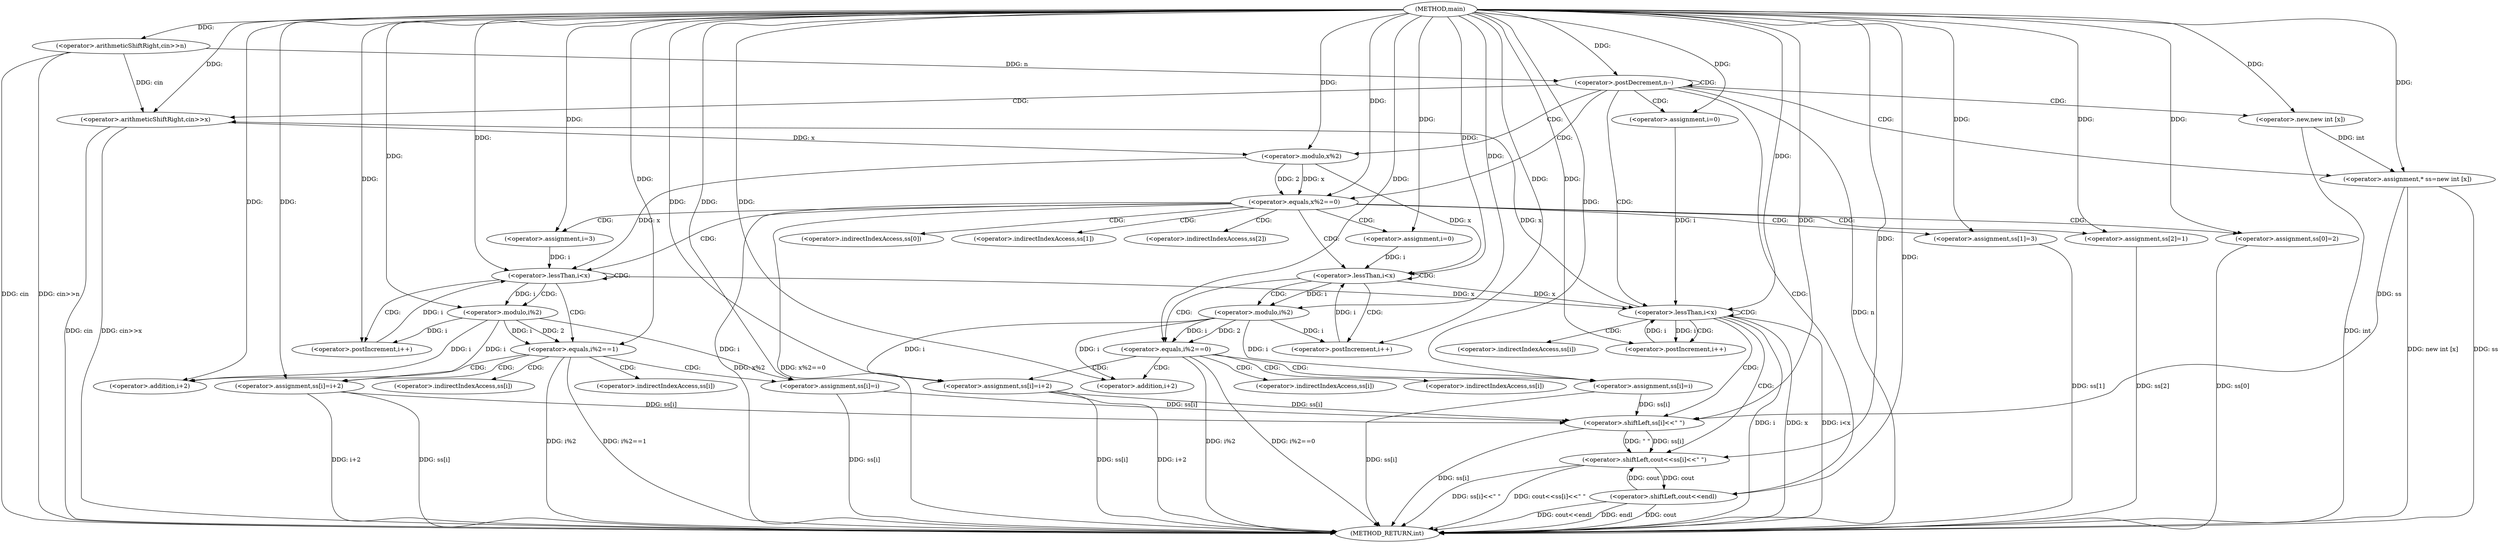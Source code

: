digraph "main" {  
"1000101" [label = "(METHOD,main)" ]
"1000229" [label = "(METHOD_RETURN,int)" ]
"1000104" [label = "(<operator>.arithmeticShiftRight,cin>>n)" ]
"1000108" [label = "(<operator>.postDecrement,n--)" ]
"1000112" [label = "(<operator>.arithmeticShiftRight,cin>>x)" ]
"1000116" [label = "(<operator>.assignment,* ss=new int [x])" ]
"1000226" [label = "(<operator>.shiftLeft,cout<<endl)" ]
"1000121" [label = "(<operator>.equals,x%2==0)" ]
"1000210" [label = "(<operator>.assignment,i=0)" ]
"1000213" [label = "(<operator>.lessThan,i<x)" ]
"1000216" [label = "(<operator>.postIncrement,i++)" ]
"1000118" [label = "(<operator>.new,new int [x])" ]
"1000219" [label = "(<operator>.shiftLeft,cout<<ss[i]<<\" \")" ]
"1000122" [label = "(<operator>.modulo,x%2)" ]
"1000129" [label = "(<operator>.assignment,i=0)" ]
"1000132" [label = "(<operator>.lessThan,i<x)" ]
"1000135" [label = "(<operator>.postIncrement,i++)" ]
"1000161" [label = "(<operator>.assignment,ss[0]=2)" ]
"1000166" [label = "(<operator>.assignment,ss[1]=3)" ]
"1000171" [label = "(<operator>.assignment,ss[2]=1)" ]
"1000178" [label = "(<operator>.assignment,i=3)" ]
"1000181" [label = "(<operator>.lessThan,i<x)" ]
"1000184" [label = "(<operator>.postIncrement,i++)" ]
"1000221" [label = "(<operator>.shiftLeft,ss[i]<<\" \")" ]
"1000139" [label = "(<operator>.equals,i%2==0)" ]
"1000145" [label = "(<operator>.assignment,ss[i]=i+2)" ]
"1000188" [label = "(<operator>.equals,i%2==1)" ]
"1000140" [label = "(<operator>.modulo,i%2)" ]
"1000154" [label = "(<operator>.assignment,ss[i]=i)" ]
"1000194" [label = "(<operator>.assignment,ss[i]=i+2)" ]
"1000149" [label = "(<operator>.addition,i+2)" ]
"1000189" [label = "(<operator>.modulo,i%2)" ]
"1000203" [label = "(<operator>.assignment,ss[i]=i)" ]
"1000198" [label = "(<operator>.addition,i+2)" ]
"1000162" [label = "(<operator>.indirectIndexAccess,ss[0])" ]
"1000167" [label = "(<operator>.indirectIndexAccess,ss[1])" ]
"1000172" [label = "(<operator>.indirectIndexAccess,ss[2])" ]
"1000222" [label = "(<operator>.indirectIndexAccess,ss[i])" ]
"1000146" [label = "(<operator>.indirectIndexAccess,ss[i])" ]
"1000155" [label = "(<operator>.indirectIndexAccess,ss[i])" ]
"1000195" [label = "(<operator>.indirectIndexAccess,ss[i])" ]
"1000204" [label = "(<operator>.indirectIndexAccess,ss[i])" ]
  "1000104" -> "1000229"  [ label = "DDG: cin"] 
  "1000104" -> "1000229"  [ label = "DDG: cin>>n"] 
  "1000108" -> "1000229"  [ label = "DDG: n"] 
  "1000112" -> "1000229"  [ label = "DDG: cin"] 
  "1000112" -> "1000229"  [ label = "DDG: cin>>x"] 
  "1000116" -> "1000229"  [ label = "DDG: ss"] 
  "1000116" -> "1000229"  [ label = "DDG: new int [x]"] 
  "1000121" -> "1000229"  [ label = "DDG: x%2"] 
  "1000121" -> "1000229"  [ label = "DDG: x%2==0"] 
  "1000161" -> "1000229"  [ label = "DDG: ss[0]"] 
  "1000166" -> "1000229"  [ label = "DDG: ss[1]"] 
  "1000171" -> "1000229"  [ label = "DDG: ss[2]"] 
  "1000188" -> "1000229"  [ label = "DDG: i%2"] 
  "1000188" -> "1000229"  [ label = "DDG: i%2==1"] 
  "1000203" -> "1000229"  [ label = "DDG: ss[i]"] 
  "1000194" -> "1000229"  [ label = "DDG: ss[i]"] 
  "1000194" -> "1000229"  [ label = "DDG: i+2"] 
  "1000213" -> "1000229"  [ label = "DDG: i"] 
  "1000213" -> "1000229"  [ label = "DDG: x"] 
  "1000213" -> "1000229"  [ label = "DDG: i<x"] 
  "1000226" -> "1000229"  [ label = "DDG: cout"] 
  "1000226" -> "1000229"  [ label = "DDG: cout<<endl"] 
  "1000221" -> "1000229"  [ label = "DDG: ss[i]"] 
  "1000219" -> "1000229"  [ label = "DDG: ss[i]<<\" \""] 
  "1000219" -> "1000229"  [ label = "DDG: cout<<ss[i]<<\" \""] 
  "1000139" -> "1000229"  [ label = "DDG: i%2"] 
  "1000139" -> "1000229"  [ label = "DDG: i%2==0"] 
  "1000154" -> "1000229"  [ label = "DDG: ss[i]"] 
  "1000145" -> "1000229"  [ label = "DDG: ss[i]"] 
  "1000145" -> "1000229"  [ label = "DDG: i+2"] 
  "1000118" -> "1000229"  [ label = "DDG: int"] 
  "1000226" -> "1000229"  [ label = "DDG: endl"] 
  "1000101" -> "1000104"  [ label = "DDG: "] 
  "1000104" -> "1000108"  [ label = "DDG: n"] 
  "1000101" -> "1000108"  [ label = "DDG: "] 
  "1000118" -> "1000116"  [ label = "DDG: int"] 
  "1000104" -> "1000112"  [ label = "DDG: cin"] 
  "1000101" -> "1000112"  [ label = "DDG: "] 
  "1000213" -> "1000112"  [ label = "DDG: x"] 
  "1000101" -> "1000116"  [ label = "DDG: "] 
  "1000101" -> "1000210"  [ label = "DDG: "] 
  "1000219" -> "1000226"  [ label = "DDG: cout"] 
  "1000101" -> "1000226"  [ label = "DDG: "] 
  "1000101" -> "1000118"  [ label = "DDG: "] 
  "1000122" -> "1000121"  [ label = "DDG: x"] 
  "1000122" -> "1000121"  [ label = "DDG: 2"] 
  "1000101" -> "1000121"  [ label = "DDG: "] 
  "1000210" -> "1000213"  [ label = "DDG: i"] 
  "1000216" -> "1000213"  [ label = "DDG: i"] 
  "1000101" -> "1000213"  [ label = "DDG: "] 
  "1000181" -> "1000213"  [ label = "DDG: x"] 
  "1000132" -> "1000213"  [ label = "DDG: x"] 
  "1000213" -> "1000216"  [ label = "DDG: i"] 
  "1000101" -> "1000216"  [ label = "DDG: "] 
  "1000112" -> "1000122"  [ label = "DDG: x"] 
  "1000101" -> "1000122"  [ label = "DDG: "] 
  "1000101" -> "1000129"  [ label = "DDG: "] 
  "1000101" -> "1000161"  [ label = "DDG: "] 
  "1000101" -> "1000166"  [ label = "DDG: "] 
  "1000101" -> "1000171"  [ label = "DDG: "] 
  "1000226" -> "1000219"  [ label = "DDG: cout"] 
  "1000101" -> "1000219"  [ label = "DDG: "] 
  "1000221" -> "1000219"  [ label = "DDG: ss[i]"] 
  "1000221" -> "1000219"  [ label = "DDG: \" \""] 
  "1000129" -> "1000132"  [ label = "DDG: i"] 
  "1000135" -> "1000132"  [ label = "DDG: i"] 
  "1000101" -> "1000132"  [ label = "DDG: "] 
  "1000122" -> "1000132"  [ label = "DDG: x"] 
  "1000101" -> "1000135"  [ label = "DDG: "] 
  "1000140" -> "1000135"  [ label = "DDG: i"] 
  "1000101" -> "1000178"  [ label = "DDG: "] 
  "1000116" -> "1000221"  [ label = "DDG: ss"] 
  "1000203" -> "1000221"  [ label = "DDG: ss[i]"] 
  "1000194" -> "1000221"  [ label = "DDG: ss[i]"] 
  "1000154" -> "1000221"  [ label = "DDG: ss[i]"] 
  "1000145" -> "1000221"  [ label = "DDG: ss[i]"] 
  "1000101" -> "1000221"  [ label = "DDG: "] 
  "1000178" -> "1000181"  [ label = "DDG: i"] 
  "1000184" -> "1000181"  [ label = "DDG: i"] 
  "1000101" -> "1000181"  [ label = "DDG: "] 
  "1000122" -> "1000181"  [ label = "DDG: x"] 
  "1000101" -> "1000184"  [ label = "DDG: "] 
  "1000189" -> "1000184"  [ label = "DDG: i"] 
  "1000140" -> "1000139"  [ label = "DDG: 2"] 
  "1000140" -> "1000139"  [ label = "DDG: i"] 
  "1000101" -> "1000139"  [ label = "DDG: "] 
  "1000101" -> "1000145"  [ label = "DDG: "] 
  "1000140" -> "1000145"  [ label = "DDG: i"] 
  "1000132" -> "1000140"  [ label = "DDG: i"] 
  "1000101" -> "1000140"  [ label = "DDG: "] 
  "1000140" -> "1000154"  [ label = "DDG: i"] 
  "1000101" -> "1000154"  [ label = "DDG: "] 
  "1000189" -> "1000188"  [ label = "DDG: 2"] 
  "1000189" -> "1000188"  [ label = "DDG: i"] 
  "1000101" -> "1000188"  [ label = "DDG: "] 
  "1000101" -> "1000194"  [ label = "DDG: "] 
  "1000189" -> "1000194"  [ label = "DDG: i"] 
  "1000140" -> "1000149"  [ label = "DDG: i"] 
  "1000101" -> "1000149"  [ label = "DDG: "] 
  "1000181" -> "1000189"  [ label = "DDG: i"] 
  "1000101" -> "1000189"  [ label = "DDG: "] 
  "1000189" -> "1000203"  [ label = "DDG: i"] 
  "1000101" -> "1000203"  [ label = "DDG: "] 
  "1000189" -> "1000198"  [ label = "DDG: i"] 
  "1000101" -> "1000198"  [ label = "DDG: "] 
  "1000108" -> "1000122"  [ label = "CDG: "] 
  "1000108" -> "1000112"  [ label = "CDG: "] 
  "1000108" -> "1000210"  [ label = "CDG: "] 
  "1000108" -> "1000116"  [ label = "CDG: "] 
  "1000108" -> "1000226"  [ label = "CDG: "] 
  "1000108" -> "1000213"  [ label = "CDG: "] 
  "1000108" -> "1000118"  [ label = "CDG: "] 
  "1000108" -> "1000121"  [ label = "CDG: "] 
  "1000108" -> "1000108"  [ label = "CDG: "] 
  "1000121" -> "1000161"  [ label = "CDG: "] 
  "1000121" -> "1000166"  [ label = "CDG: "] 
  "1000121" -> "1000167"  [ label = "CDG: "] 
  "1000121" -> "1000132"  [ label = "CDG: "] 
  "1000121" -> "1000172"  [ label = "CDG: "] 
  "1000121" -> "1000178"  [ label = "CDG: "] 
  "1000121" -> "1000129"  [ label = "CDG: "] 
  "1000121" -> "1000171"  [ label = "CDG: "] 
  "1000121" -> "1000162"  [ label = "CDG: "] 
  "1000121" -> "1000181"  [ label = "CDG: "] 
  "1000213" -> "1000221"  [ label = "CDG: "] 
  "1000213" -> "1000216"  [ label = "CDG: "] 
  "1000213" -> "1000219"  [ label = "CDG: "] 
  "1000213" -> "1000222"  [ label = "CDG: "] 
  "1000213" -> "1000213"  [ label = "CDG: "] 
  "1000132" -> "1000139"  [ label = "CDG: "] 
  "1000132" -> "1000132"  [ label = "CDG: "] 
  "1000132" -> "1000135"  [ label = "CDG: "] 
  "1000132" -> "1000140"  [ label = "CDG: "] 
  "1000181" -> "1000188"  [ label = "CDG: "] 
  "1000181" -> "1000189"  [ label = "CDG: "] 
  "1000181" -> "1000184"  [ label = "CDG: "] 
  "1000181" -> "1000181"  [ label = "CDG: "] 
  "1000139" -> "1000149"  [ label = "CDG: "] 
  "1000139" -> "1000154"  [ label = "CDG: "] 
  "1000139" -> "1000145"  [ label = "CDG: "] 
  "1000139" -> "1000146"  [ label = "CDG: "] 
  "1000139" -> "1000155"  [ label = "CDG: "] 
  "1000188" -> "1000204"  [ label = "CDG: "] 
  "1000188" -> "1000194"  [ label = "CDG: "] 
  "1000188" -> "1000198"  [ label = "CDG: "] 
  "1000188" -> "1000195"  [ label = "CDG: "] 
  "1000188" -> "1000203"  [ label = "CDG: "] 
}
